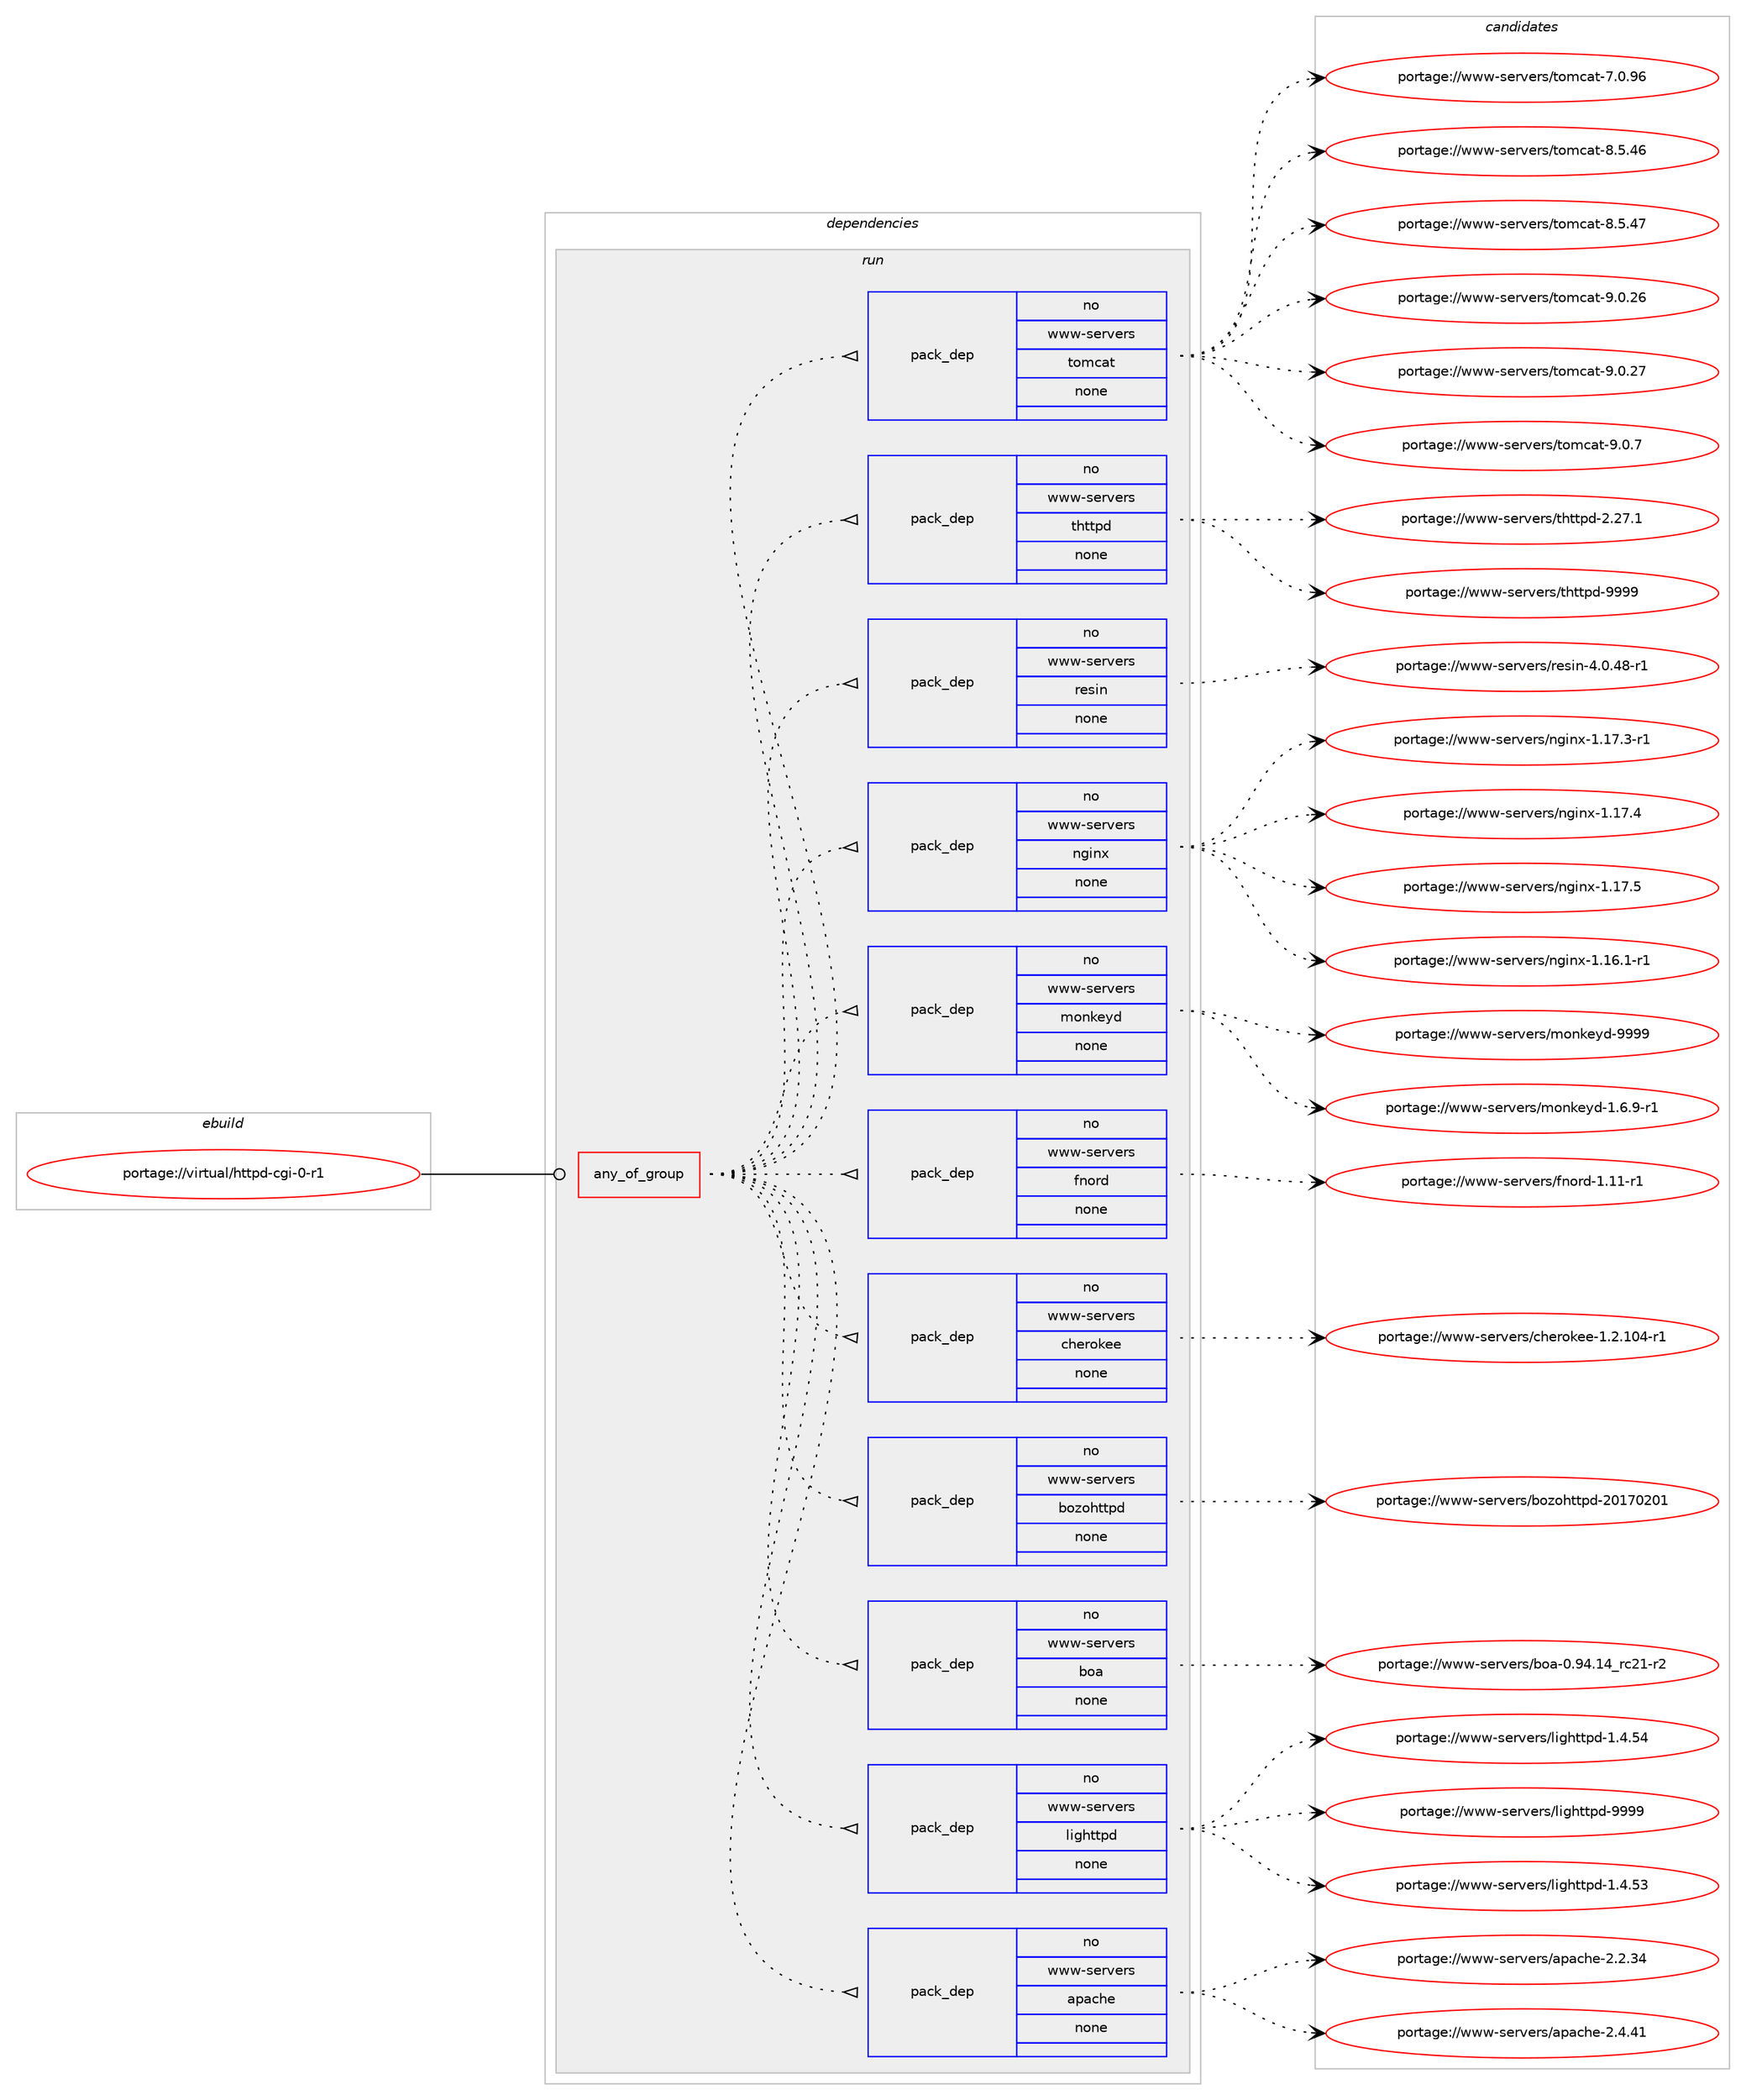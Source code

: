 digraph prolog {

# *************
# Graph options
# *************

newrank=true;
concentrate=true;
compound=true;
graph [rankdir=LR,fontname=Helvetica,fontsize=10,ranksep=1.5];#, ranksep=2.5, nodesep=0.2];
edge  [arrowhead=vee];
node  [fontname=Helvetica,fontsize=10];

# **********
# The ebuild
# **********

subgraph cluster_leftcol {
color=gray;
rank=same;
label=<<i>ebuild</i>>;
id [label="portage://virtual/httpd-cgi-0-r1", color=red, width=4, href="../virtual/httpd-cgi-0-r1.svg"];
}

# ****************
# The dependencies
# ****************

subgraph cluster_midcol {
color=gray;
label=<<i>dependencies</i>>;
subgraph cluster_compile {
fillcolor="#eeeeee";
style=filled;
label=<<i>compile</i>>;
}
subgraph cluster_compileandrun {
fillcolor="#eeeeee";
style=filled;
label=<<i>compile and run</i>>;
}
subgraph cluster_run {
fillcolor="#eeeeee";
style=filled;
label=<<i>run</i>>;
subgraph any7108 {
dependency433803 [label=<<TABLE BORDER="0" CELLBORDER="1" CELLSPACING="0" CELLPADDING="4"><TR><TD CELLPADDING="10">any_of_group</TD></TR></TABLE>>, shape=none, color=red];subgraph pack321494 {
dependency433804 [label=<<TABLE BORDER="0" CELLBORDER="1" CELLSPACING="0" CELLPADDING="4" WIDTH="220"><TR><TD ROWSPAN="6" CELLPADDING="30">pack_dep</TD></TR><TR><TD WIDTH="110">no</TD></TR><TR><TD>www-servers</TD></TR><TR><TD>apache</TD></TR><TR><TD>none</TD></TR><TR><TD></TD></TR></TABLE>>, shape=none, color=blue];
}
dependency433803:e -> dependency433804:w [weight=20,style="dotted",arrowhead="oinv"];
subgraph pack321495 {
dependency433805 [label=<<TABLE BORDER="0" CELLBORDER="1" CELLSPACING="0" CELLPADDING="4" WIDTH="220"><TR><TD ROWSPAN="6" CELLPADDING="30">pack_dep</TD></TR><TR><TD WIDTH="110">no</TD></TR><TR><TD>www-servers</TD></TR><TR><TD>lighttpd</TD></TR><TR><TD>none</TD></TR><TR><TD></TD></TR></TABLE>>, shape=none, color=blue];
}
dependency433803:e -> dependency433805:w [weight=20,style="dotted",arrowhead="oinv"];
subgraph pack321496 {
dependency433806 [label=<<TABLE BORDER="0" CELLBORDER="1" CELLSPACING="0" CELLPADDING="4" WIDTH="220"><TR><TD ROWSPAN="6" CELLPADDING="30">pack_dep</TD></TR><TR><TD WIDTH="110">no</TD></TR><TR><TD>www-servers</TD></TR><TR><TD>boa</TD></TR><TR><TD>none</TD></TR><TR><TD></TD></TR></TABLE>>, shape=none, color=blue];
}
dependency433803:e -> dependency433806:w [weight=20,style="dotted",arrowhead="oinv"];
subgraph pack321497 {
dependency433807 [label=<<TABLE BORDER="0" CELLBORDER="1" CELLSPACING="0" CELLPADDING="4" WIDTH="220"><TR><TD ROWSPAN="6" CELLPADDING="30">pack_dep</TD></TR><TR><TD WIDTH="110">no</TD></TR><TR><TD>www-servers</TD></TR><TR><TD>bozohttpd</TD></TR><TR><TD>none</TD></TR><TR><TD></TD></TR></TABLE>>, shape=none, color=blue];
}
dependency433803:e -> dependency433807:w [weight=20,style="dotted",arrowhead="oinv"];
subgraph pack321498 {
dependency433808 [label=<<TABLE BORDER="0" CELLBORDER="1" CELLSPACING="0" CELLPADDING="4" WIDTH="220"><TR><TD ROWSPAN="6" CELLPADDING="30">pack_dep</TD></TR><TR><TD WIDTH="110">no</TD></TR><TR><TD>www-servers</TD></TR><TR><TD>cherokee</TD></TR><TR><TD>none</TD></TR><TR><TD></TD></TR></TABLE>>, shape=none, color=blue];
}
dependency433803:e -> dependency433808:w [weight=20,style="dotted",arrowhead="oinv"];
subgraph pack321499 {
dependency433809 [label=<<TABLE BORDER="0" CELLBORDER="1" CELLSPACING="0" CELLPADDING="4" WIDTH="220"><TR><TD ROWSPAN="6" CELLPADDING="30">pack_dep</TD></TR><TR><TD WIDTH="110">no</TD></TR><TR><TD>www-servers</TD></TR><TR><TD>fnord</TD></TR><TR><TD>none</TD></TR><TR><TD></TD></TR></TABLE>>, shape=none, color=blue];
}
dependency433803:e -> dependency433809:w [weight=20,style="dotted",arrowhead="oinv"];
subgraph pack321500 {
dependency433810 [label=<<TABLE BORDER="0" CELLBORDER="1" CELLSPACING="0" CELLPADDING="4" WIDTH="220"><TR><TD ROWSPAN="6" CELLPADDING="30">pack_dep</TD></TR><TR><TD WIDTH="110">no</TD></TR><TR><TD>www-servers</TD></TR><TR><TD>monkeyd</TD></TR><TR><TD>none</TD></TR><TR><TD></TD></TR></TABLE>>, shape=none, color=blue];
}
dependency433803:e -> dependency433810:w [weight=20,style="dotted",arrowhead="oinv"];
subgraph pack321501 {
dependency433811 [label=<<TABLE BORDER="0" CELLBORDER="1" CELLSPACING="0" CELLPADDING="4" WIDTH="220"><TR><TD ROWSPAN="6" CELLPADDING="30">pack_dep</TD></TR><TR><TD WIDTH="110">no</TD></TR><TR><TD>www-servers</TD></TR><TR><TD>nginx</TD></TR><TR><TD>none</TD></TR><TR><TD></TD></TR></TABLE>>, shape=none, color=blue];
}
dependency433803:e -> dependency433811:w [weight=20,style="dotted",arrowhead="oinv"];
subgraph pack321502 {
dependency433812 [label=<<TABLE BORDER="0" CELLBORDER="1" CELLSPACING="0" CELLPADDING="4" WIDTH="220"><TR><TD ROWSPAN="6" CELLPADDING="30">pack_dep</TD></TR><TR><TD WIDTH="110">no</TD></TR><TR><TD>www-servers</TD></TR><TR><TD>resin</TD></TR><TR><TD>none</TD></TR><TR><TD></TD></TR></TABLE>>, shape=none, color=blue];
}
dependency433803:e -> dependency433812:w [weight=20,style="dotted",arrowhead="oinv"];
subgraph pack321503 {
dependency433813 [label=<<TABLE BORDER="0" CELLBORDER="1" CELLSPACING="0" CELLPADDING="4" WIDTH="220"><TR><TD ROWSPAN="6" CELLPADDING="30">pack_dep</TD></TR><TR><TD WIDTH="110">no</TD></TR><TR><TD>www-servers</TD></TR><TR><TD>thttpd</TD></TR><TR><TD>none</TD></TR><TR><TD></TD></TR></TABLE>>, shape=none, color=blue];
}
dependency433803:e -> dependency433813:w [weight=20,style="dotted",arrowhead="oinv"];
subgraph pack321504 {
dependency433814 [label=<<TABLE BORDER="0" CELLBORDER="1" CELLSPACING="0" CELLPADDING="4" WIDTH="220"><TR><TD ROWSPAN="6" CELLPADDING="30">pack_dep</TD></TR><TR><TD WIDTH="110">no</TD></TR><TR><TD>www-servers</TD></TR><TR><TD>tomcat</TD></TR><TR><TD>none</TD></TR><TR><TD></TD></TR></TABLE>>, shape=none, color=blue];
}
dependency433803:e -> dependency433814:w [weight=20,style="dotted",arrowhead="oinv"];
}
id:e -> dependency433803:w [weight=20,style="solid",arrowhead="odot"];
}
}

# **************
# The candidates
# **************

subgraph cluster_choices {
rank=same;
color=gray;
label=<<i>candidates</i>>;

subgraph choice321494 {
color=black;
nodesep=1;
choiceportage119119119451151011141181011141154797112979910410145504650465152 [label="portage://www-servers/apache-2.2.34", color=red, width=4,href="../www-servers/apache-2.2.34.svg"];
choiceportage119119119451151011141181011141154797112979910410145504652465249 [label="portage://www-servers/apache-2.4.41", color=red, width=4,href="../www-servers/apache-2.4.41.svg"];
dependency433804:e -> choiceportage119119119451151011141181011141154797112979910410145504650465152:w [style=dotted,weight="100"];
dependency433804:e -> choiceportage119119119451151011141181011141154797112979910410145504652465249:w [style=dotted,weight="100"];
}
subgraph choice321495 {
color=black;
nodesep=1;
choiceportage119119119451151011141181011141154710810510310411611611210045494652465351 [label="portage://www-servers/lighttpd-1.4.53", color=red, width=4,href="../www-servers/lighttpd-1.4.53.svg"];
choiceportage119119119451151011141181011141154710810510310411611611210045494652465352 [label="portage://www-servers/lighttpd-1.4.54", color=red, width=4,href="../www-servers/lighttpd-1.4.54.svg"];
choiceportage11911911945115101114118101114115471081051031041161161121004557575757 [label="portage://www-servers/lighttpd-9999", color=red, width=4,href="../www-servers/lighttpd-9999.svg"];
dependency433805:e -> choiceportage119119119451151011141181011141154710810510310411611611210045494652465351:w [style=dotted,weight="100"];
dependency433805:e -> choiceportage119119119451151011141181011141154710810510310411611611210045494652465352:w [style=dotted,weight="100"];
dependency433805:e -> choiceportage11911911945115101114118101114115471081051031041161161121004557575757:w [style=dotted,weight="100"];
}
subgraph choice321496 {
color=black;
nodesep=1;
choiceportage119119119451151011141181011141154798111974548465752464952951149950494511450 [label="portage://www-servers/boa-0.94.14_rc21-r2", color=red, width=4,href="../www-servers/boa-0.94.14_rc21-r2.svg"];
dependency433806:e -> choiceportage119119119451151011141181011141154798111974548465752464952951149950494511450:w [style=dotted,weight="100"];
}
subgraph choice321497 {
color=black;
nodesep=1;
choiceportage119119119451151011141181011141154798111122111104116116112100455048495548504849 [label="portage://www-servers/bozohttpd-20170201", color=red, width=4,href="../www-servers/bozohttpd-20170201.svg"];
dependency433807:e -> choiceportage119119119451151011141181011141154798111122111104116116112100455048495548504849:w [style=dotted,weight="100"];
}
subgraph choice321498 {
color=black;
nodesep=1;
choiceportage11911911945115101114118101114115479910410111411110710110145494650464948524511449 [label="portage://www-servers/cherokee-1.2.104-r1", color=red, width=4,href="../www-servers/cherokee-1.2.104-r1.svg"];
dependency433808:e -> choiceportage11911911945115101114118101114115479910410111411110710110145494650464948524511449:w [style=dotted,weight="100"];
}
subgraph choice321499 {
color=black;
nodesep=1;
choiceportage119119119451151011141181011141154710211011111410045494649494511449 [label="portage://www-servers/fnord-1.11-r1", color=red, width=4,href="../www-servers/fnord-1.11-r1.svg"];
dependency433809:e -> choiceportage119119119451151011141181011141154710211011111410045494649494511449:w [style=dotted,weight="100"];
}
subgraph choice321500 {
color=black;
nodesep=1;
choiceportage11911911945115101114118101114115471091111101071011211004549465446574511449 [label="portage://www-servers/monkeyd-1.6.9-r1", color=red, width=4,href="../www-servers/monkeyd-1.6.9-r1.svg"];
choiceportage11911911945115101114118101114115471091111101071011211004557575757 [label="portage://www-servers/monkeyd-9999", color=red, width=4,href="../www-servers/monkeyd-9999.svg"];
dependency433810:e -> choiceportage11911911945115101114118101114115471091111101071011211004549465446574511449:w [style=dotted,weight="100"];
dependency433810:e -> choiceportage11911911945115101114118101114115471091111101071011211004557575757:w [style=dotted,weight="100"];
}
subgraph choice321501 {
color=black;
nodesep=1;
choiceportage1191191194511510111411810111411547110103105110120454946495446494511449 [label="portage://www-servers/nginx-1.16.1-r1", color=red, width=4,href="../www-servers/nginx-1.16.1-r1.svg"];
choiceportage1191191194511510111411810111411547110103105110120454946495546514511449 [label="portage://www-servers/nginx-1.17.3-r1", color=red, width=4,href="../www-servers/nginx-1.17.3-r1.svg"];
choiceportage119119119451151011141181011141154711010310511012045494649554652 [label="portage://www-servers/nginx-1.17.4", color=red, width=4,href="../www-servers/nginx-1.17.4.svg"];
choiceportage119119119451151011141181011141154711010310511012045494649554653 [label="portage://www-servers/nginx-1.17.5", color=red, width=4,href="../www-servers/nginx-1.17.5.svg"];
dependency433811:e -> choiceportage1191191194511510111411810111411547110103105110120454946495446494511449:w [style=dotted,weight="100"];
dependency433811:e -> choiceportage1191191194511510111411810111411547110103105110120454946495546514511449:w [style=dotted,weight="100"];
dependency433811:e -> choiceportage119119119451151011141181011141154711010310511012045494649554652:w [style=dotted,weight="100"];
dependency433811:e -> choiceportage119119119451151011141181011141154711010310511012045494649554653:w [style=dotted,weight="100"];
}
subgraph choice321502 {
color=black;
nodesep=1;
choiceportage1191191194511510111411810111411547114101115105110455246484652564511449 [label="portage://www-servers/resin-4.0.48-r1", color=red, width=4,href="../www-servers/resin-4.0.48-r1.svg"];
dependency433812:e -> choiceportage1191191194511510111411810111411547114101115105110455246484652564511449:w [style=dotted,weight="100"];
}
subgraph choice321503 {
color=black;
nodesep=1;
choiceportage119119119451151011141181011141154711610411611611210045504650554649 [label="portage://www-servers/thttpd-2.27.1", color=red, width=4,href="../www-servers/thttpd-2.27.1.svg"];
choiceportage11911911945115101114118101114115471161041161161121004557575757 [label="portage://www-servers/thttpd-9999", color=red, width=4,href="../www-servers/thttpd-9999.svg"];
dependency433813:e -> choiceportage119119119451151011141181011141154711610411611611210045504650554649:w [style=dotted,weight="100"];
dependency433813:e -> choiceportage11911911945115101114118101114115471161041161161121004557575757:w [style=dotted,weight="100"];
}
subgraph choice321504 {
color=black;
nodesep=1;
choiceportage1191191194511510111411810111411547116111109999711645554648465754 [label="portage://www-servers/tomcat-7.0.96", color=red, width=4,href="../www-servers/tomcat-7.0.96.svg"];
choiceportage1191191194511510111411810111411547116111109999711645564653465254 [label="portage://www-servers/tomcat-8.5.46", color=red, width=4,href="../www-servers/tomcat-8.5.46.svg"];
choiceportage1191191194511510111411810111411547116111109999711645564653465255 [label="portage://www-servers/tomcat-8.5.47", color=red, width=4,href="../www-servers/tomcat-8.5.47.svg"];
choiceportage1191191194511510111411810111411547116111109999711645574648465054 [label="portage://www-servers/tomcat-9.0.26", color=red, width=4,href="../www-servers/tomcat-9.0.26.svg"];
choiceportage1191191194511510111411810111411547116111109999711645574648465055 [label="portage://www-servers/tomcat-9.0.27", color=red, width=4,href="../www-servers/tomcat-9.0.27.svg"];
choiceportage11911911945115101114118101114115471161111099997116455746484655 [label="portage://www-servers/tomcat-9.0.7", color=red, width=4,href="../www-servers/tomcat-9.0.7.svg"];
dependency433814:e -> choiceportage1191191194511510111411810111411547116111109999711645554648465754:w [style=dotted,weight="100"];
dependency433814:e -> choiceportage1191191194511510111411810111411547116111109999711645564653465254:w [style=dotted,weight="100"];
dependency433814:e -> choiceportage1191191194511510111411810111411547116111109999711645564653465255:w [style=dotted,weight="100"];
dependency433814:e -> choiceportage1191191194511510111411810111411547116111109999711645574648465054:w [style=dotted,weight="100"];
dependency433814:e -> choiceportage1191191194511510111411810111411547116111109999711645574648465055:w [style=dotted,weight="100"];
dependency433814:e -> choiceportage11911911945115101114118101114115471161111099997116455746484655:w [style=dotted,weight="100"];
}
}

}
